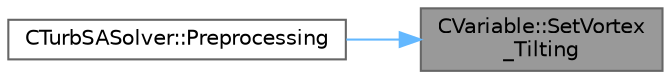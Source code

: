 digraph "CVariable::SetVortex_Tilting"
{
 // LATEX_PDF_SIZE
  bgcolor="transparent";
  edge [fontname=Helvetica,fontsize=10,labelfontname=Helvetica,labelfontsize=10];
  node [fontname=Helvetica,fontsize=10,shape=box,height=0.2,width=0.4];
  rankdir="RL";
  Node1 [id="Node000001",label="CVariable::SetVortex\l_Tilting",height=0.2,width=0.4,color="gray40", fillcolor="grey60", style="filled", fontcolor="black",tooltip=" "];
  Node1 -> Node2 [id="edge1_Node000001_Node000002",dir="back",color="steelblue1",style="solid",tooltip=" "];
  Node2 [id="Node000002",label="CTurbSASolver::Preprocessing",height=0.2,width=0.4,color="grey40", fillcolor="white", style="filled",URL="$classCTurbSASolver.html#a3a0b3563943fd8f9da777f54f53720f9",tooltip="Restart residual and compute gradients."];
}

